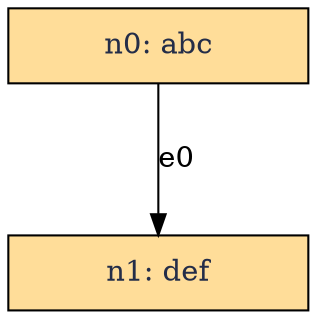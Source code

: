 digraph {
    node [shape=box style=filled width=2 fillcolor="#FFDD99" fontcolor="#242D48"]
    graph [fontname = "helvetica" rankdir=TB ranksep=0.8 nodesep=0.4];    "n0" [label="n0: abc"];
    "n1" [label="n1: def"];
    "n0" -> "n1" [label=e0];

}
